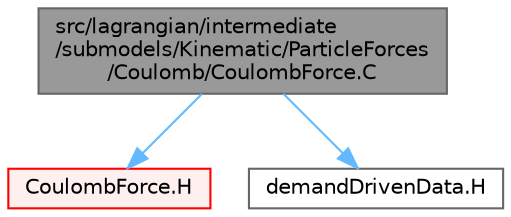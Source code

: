 digraph "src/lagrangian/intermediate/submodels/Kinematic/ParticleForces/Coulomb/CoulombForce.C"
{
 // LATEX_PDF_SIZE
  bgcolor="transparent";
  edge [fontname=Helvetica,fontsize=10,labelfontname=Helvetica,labelfontsize=10];
  node [fontname=Helvetica,fontsize=10,shape=box,height=0.2,width=0.4];
  Node1 [id="Node000001",label="src/lagrangian/intermediate\l/submodels/Kinematic/ParticleForces\l/Coulomb/CoulombForce.C",height=0.2,width=0.4,color="gray40", fillcolor="grey60", style="filled", fontcolor="black",tooltip=" "];
  Node1 -> Node2 [id="edge1_Node000001_Node000002",color="steelblue1",style="solid",tooltip=" "];
  Node2 [id="Node000002",label="CoulombForce.H",height=0.2,width=0.4,color="red", fillcolor="#FFF0F0", style="filled",URL="$CoulombForce_8H.html",tooltip=" "];
  Node1 -> Node413 [id="edge2_Node000001_Node000413",color="steelblue1",style="solid",tooltip=" "];
  Node413 [id="Node000413",label="demandDrivenData.H",height=0.2,width=0.4,color="grey40", fillcolor="white", style="filled",URL="$demandDrivenData_8H.html",tooltip="Template functions to aid in the implementation of demand driven data."];
}
